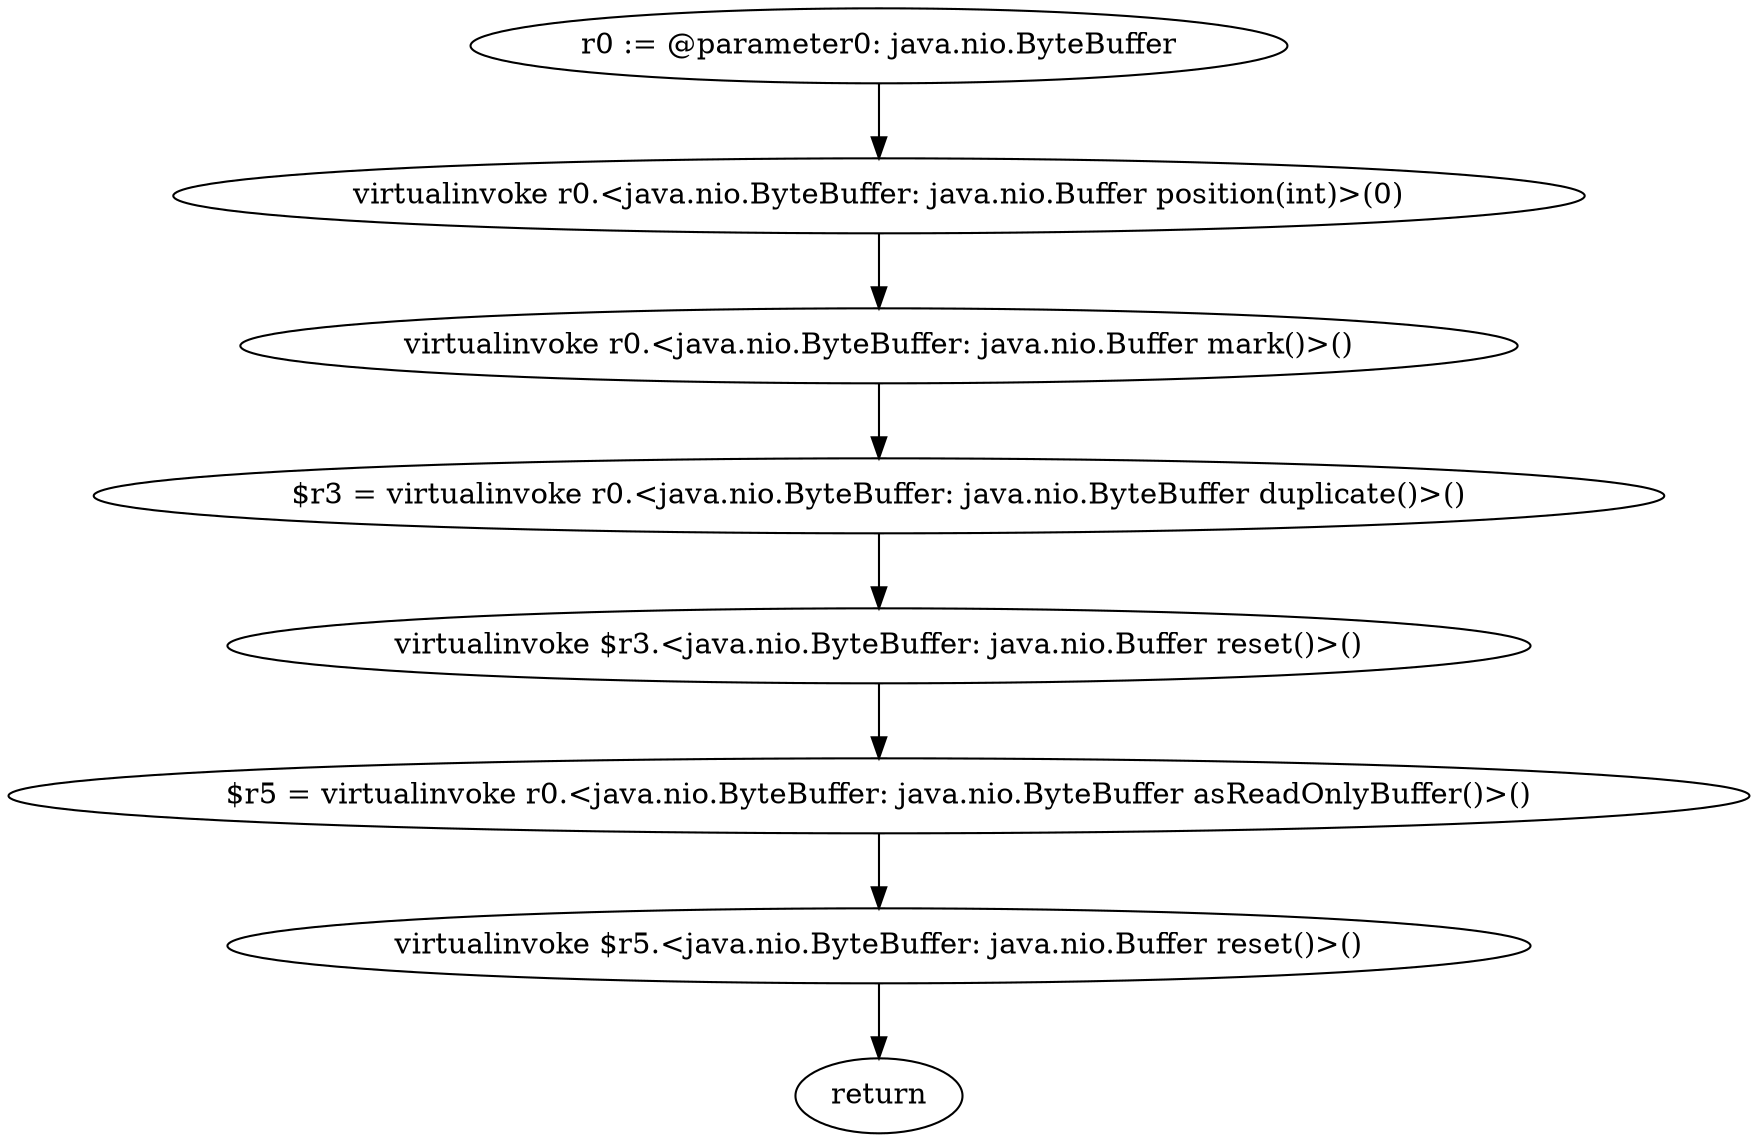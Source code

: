 digraph "unitGraph" {
    "r0 := @parameter0: java.nio.ByteBuffer"
    "virtualinvoke r0.<java.nio.ByteBuffer: java.nio.Buffer position(int)>(0)"
    "virtualinvoke r0.<java.nio.ByteBuffer: java.nio.Buffer mark()>()"
    "$r3 = virtualinvoke r0.<java.nio.ByteBuffer: java.nio.ByteBuffer duplicate()>()"
    "virtualinvoke $r3.<java.nio.ByteBuffer: java.nio.Buffer reset()>()"
    "$r5 = virtualinvoke r0.<java.nio.ByteBuffer: java.nio.ByteBuffer asReadOnlyBuffer()>()"
    "virtualinvoke $r5.<java.nio.ByteBuffer: java.nio.Buffer reset()>()"
    "return"
    "r0 := @parameter0: java.nio.ByteBuffer"->"virtualinvoke r0.<java.nio.ByteBuffer: java.nio.Buffer position(int)>(0)";
    "virtualinvoke r0.<java.nio.ByteBuffer: java.nio.Buffer position(int)>(0)"->"virtualinvoke r0.<java.nio.ByteBuffer: java.nio.Buffer mark()>()";
    "virtualinvoke r0.<java.nio.ByteBuffer: java.nio.Buffer mark()>()"->"$r3 = virtualinvoke r0.<java.nio.ByteBuffer: java.nio.ByteBuffer duplicate()>()";
    "$r3 = virtualinvoke r0.<java.nio.ByteBuffer: java.nio.ByteBuffer duplicate()>()"->"virtualinvoke $r3.<java.nio.ByteBuffer: java.nio.Buffer reset()>()";
    "virtualinvoke $r3.<java.nio.ByteBuffer: java.nio.Buffer reset()>()"->"$r5 = virtualinvoke r0.<java.nio.ByteBuffer: java.nio.ByteBuffer asReadOnlyBuffer()>()";
    "$r5 = virtualinvoke r0.<java.nio.ByteBuffer: java.nio.ByteBuffer asReadOnlyBuffer()>()"->"virtualinvoke $r5.<java.nio.ByteBuffer: java.nio.Buffer reset()>()";
    "virtualinvoke $r5.<java.nio.ByteBuffer: java.nio.Buffer reset()>()"->"return";
}
